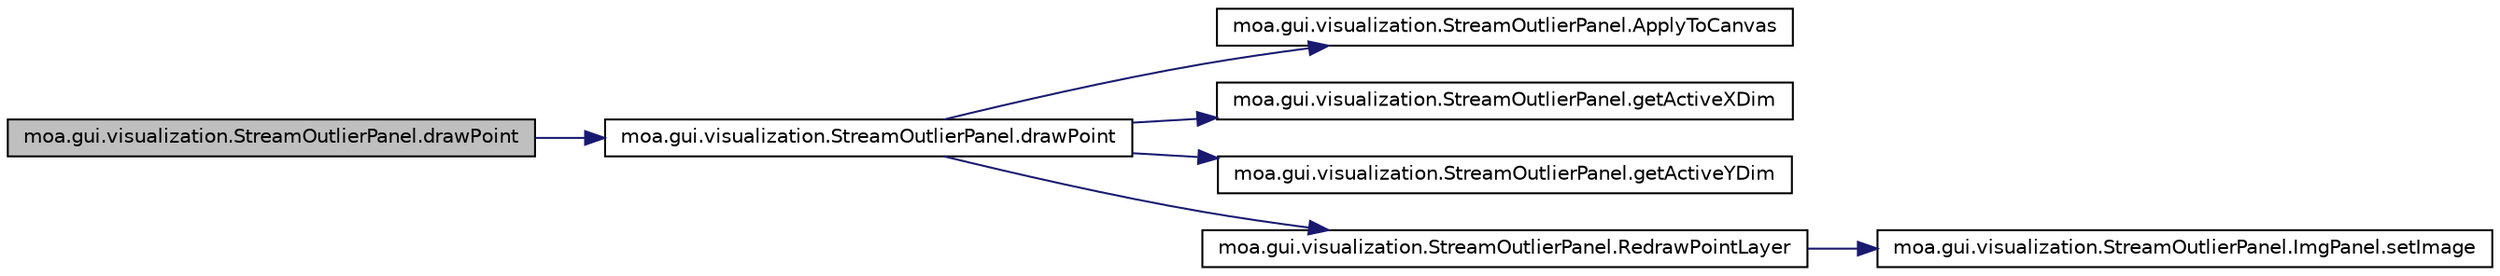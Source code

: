 digraph G
{
  edge [fontname="Helvetica",fontsize="10",labelfontname="Helvetica",labelfontsize="10"];
  node [fontname="Helvetica",fontsize="10",shape=record];
  rankdir=LR;
  Node1 [label="moa.gui.visualization.StreamOutlierPanel.drawPoint",height=0.2,width=0.4,color="black", fillcolor="grey75", style="filled" fontcolor="black"];
  Node1 -> Node2 [color="midnightblue",fontsize="10",style="solid",fontname="Helvetica"];
  Node2 [label="moa.gui.visualization.StreamOutlierPanel.drawPoint",height=0.2,width=0.4,color="black", fillcolor="white", style="filled",URL="$classmoa_1_1gui_1_1visualization_1_1StreamOutlierPanel.html#a107f7b6b27e586fad85d26ccd9770402"];
  Node2 -> Node3 [color="midnightblue",fontsize="10",style="solid",fontname="Helvetica"];
  Node3 [label="moa.gui.visualization.StreamOutlierPanel.ApplyToCanvas",height=0.2,width=0.4,color="black", fillcolor="white", style="filled",URL="$classmoa_1_1gui_1_1visualization_1_1StreamOutlierPanel.html#a587d65d89559e233b8db9c8c9d53317d"];
  Node2 -> Node4 [color="midnightblue",fontsize="10",style="solid",fontname="Helvetica"];
  Node4 [label="moa.gui.visualization.StreamOutlierPanel.getActiveXDim",height=0.2,width=0.4,color="black", fillcolor="white", style="filled",URL="$classmoa_1_1gui_1_1visualization_1_1StreamOutlierPanel.html#a0ae3523430f87276ab3dc0a170363b6e"];
  Node2 -> Node5 [color="midnightblue",fontsize="10",style="solid",fontname="Helvetica"];
  Node5 [label="moa.gui.visualization.StreamOutlierPanel.getActiveYDim",height=0.2,width=0.4,color="black", fillcolor="white", style="filled",URL="$classmoa_1_1gui_1_1visualization_1_1StreamOutlierPanel.html#aec7bd5f4a0ff1088a70c54879adf9305"];
  Node2 -> Node6 [color="midnightblue",fontsize="10",style="solid",fontname="Helvetica"];
  Node6 [label="moa.gui.visualization.StreamOutlierPanel.RedrawPointLayer",height=0.2,width=0.4,color="black", fillcolor="white", style="filled",URL="$classmoa_1_1gui_1_1visualization_1_1StreamOutlierPanel.html#a4d6c7bb3dc3a5c6fda714933bf1e8fe7"];
  Node6 -> Node7 [color="midnightblue",fontsize="10",style="solid",fontname="Helvetica"];
  Node7 [label="moa.gui.visualization.StreamOutlierPanel.ImgPanel.setImage",height=0.2,width=0.4,color="black", fillcolor="white", style="filled",URL="$classmoa_1_1gui_1_1visualization_1_1StreamOutlierPanel_1_1ImgPanel.html#aebdffc7623851d0dfc3079a6c45dc5ea"];
}
